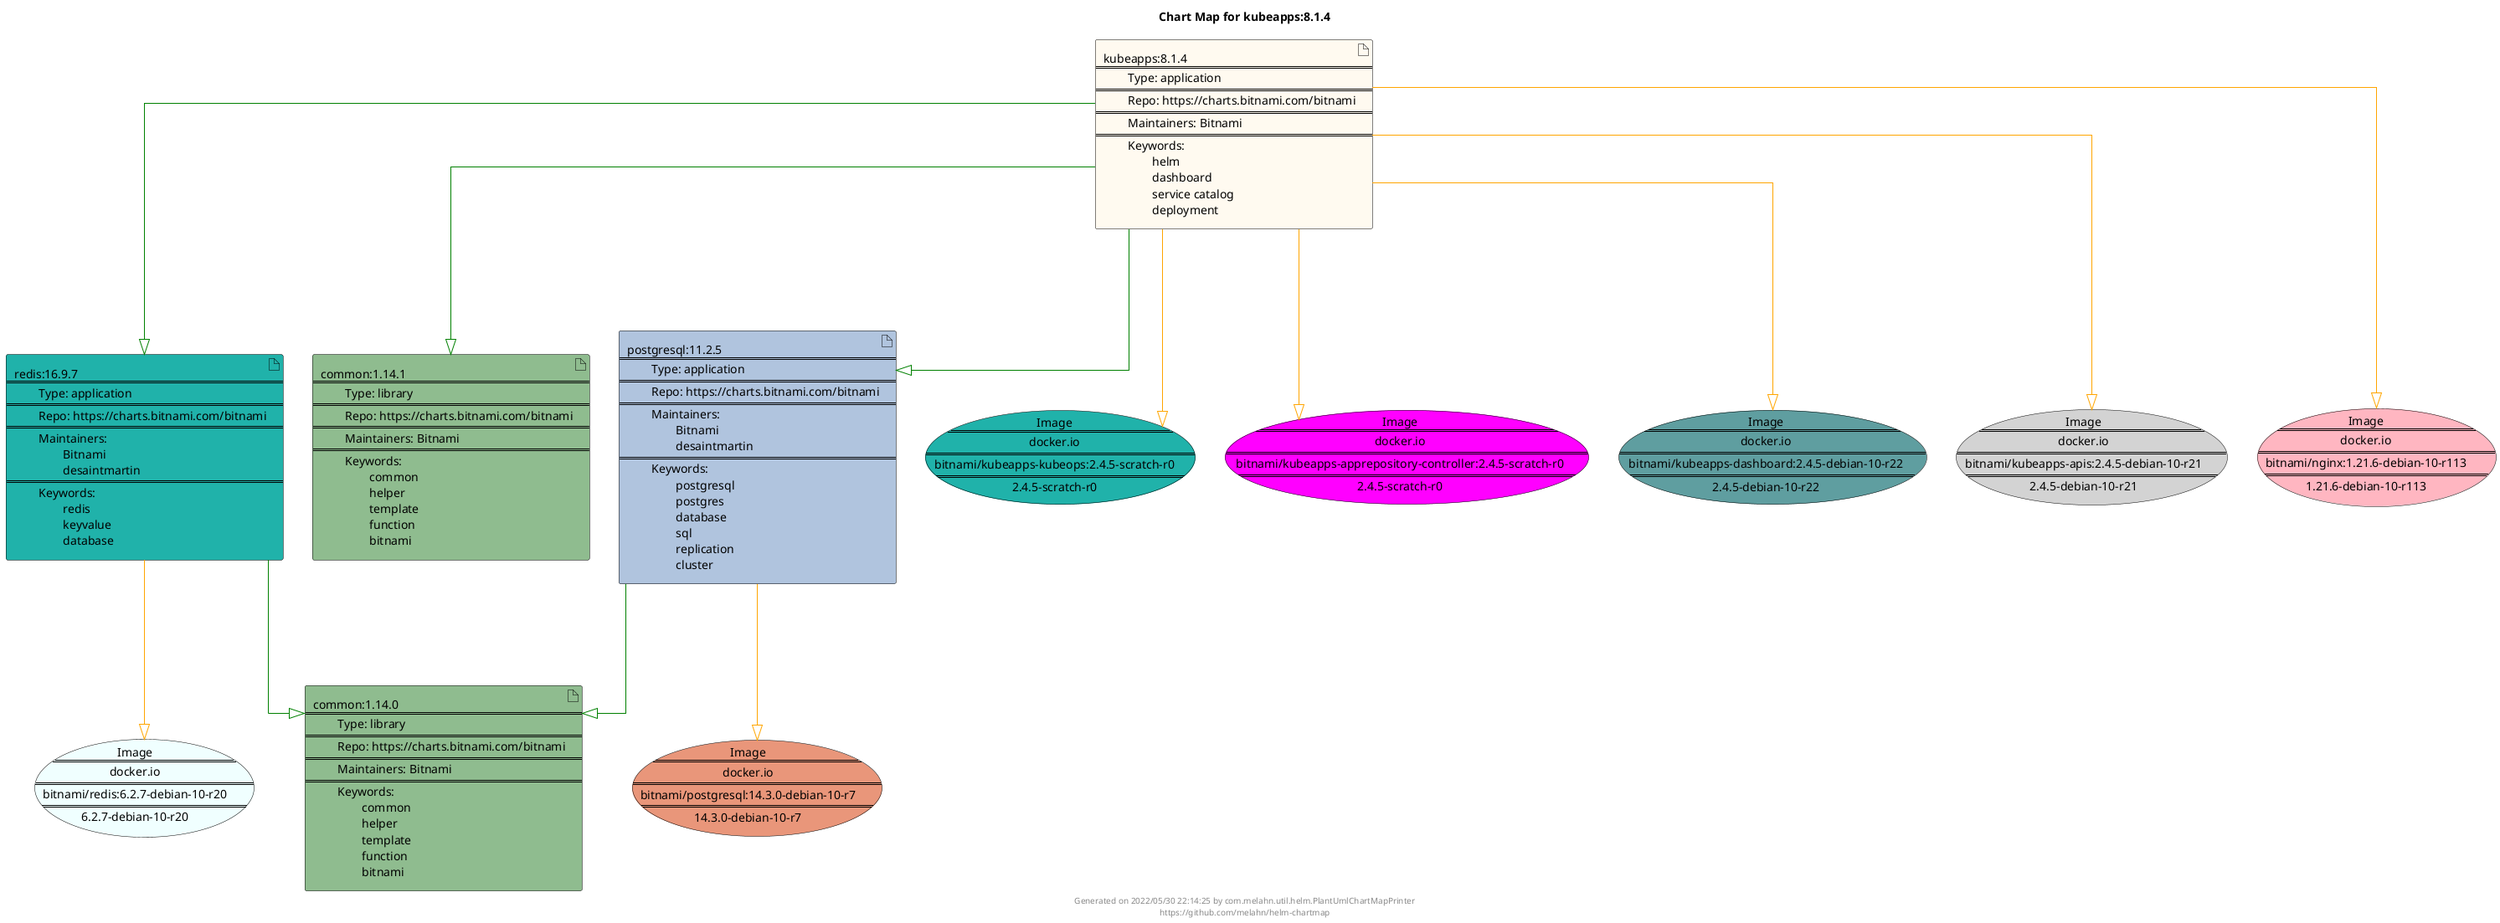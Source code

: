 @startuml
skinparam linetype ortho
skinparam backgroundColor white
skinparam usecaseBorderColor black
skinparam usecaseArrowColor LightSlateGray
skinparam artifactBorderColor black
skinparam artifactArrowColor LightSlateGray

title Chart Map for kubeapps:8.1.4

'There are 5 referenced Helm Charts
artifact "redis:16.9.7\n====\n\tType: application\n====\n\tRepo: https://charts.bitnami.com/bitnami\n====\n\tMaintainers: \n\t\tBitnami\n\t\tdesaintmartin\n====\n\tKeywords: \n\t\tredis\n\t\tkeyvalue\n\t\tdatabase" as redis_16_9_7 #LightSeaGreen
artifact "kubeapps:8.1.4\n====\n\tType: application\n====\n\tRepo: https://charts.bitnami.com/bitnami\n====\n\tMaintainers: Bitnami\n====\n\tKeywords: \n\t\thelm\n\t\tdashboard\n\t\tservice catalog\n\t\tdeployment" as kubeapps_8_1_4 #FloralWhite
artifact "common:1.14.0\n====\n\tType: library\n====\n\tRepo: https://charts.bitnami.com/bitnami\n====\n\tMaintainers: Bitnami\n====\n\tKeywords: \n\t\tcommon\n\t\thelper\n\t\ttemplate\n\t\tfunction\n\t\tbitnami" as common_1_14_0 #DarkSeaGreen
artifact "common:1.14.1\n====\n\tType: library\n====\n\tRepo: https://charts.bitnami.com/bitnami\n====\n\tMaintainers: Bitnami\n====\n\tKeywords: \n\t\tcommon\n\t\thelper\n\t\ttemplate\n\t\tfunction\n\t\tbitnami" as common_1_14_1 #DarkSeaGreen
artifact "postgresql:11.2.5\n====\n\tType: application\n====\n\tRepo: https://charts.bitnami.com/bitnami\n====\n\tMaintainers: \n\t\tBitnami\n\t\tdesaintmartin\n====\n\tKeywords: \n\t\tpostgresql\n\t\tpostgres\n\t\tdatabase\n\t\tsql\n\t\treplication\n\t\tcluster" as postgresql_11_2_5 #LightSteelBlue

'There are 7 referenced Docker Images
usecase "Image\n====\ndocker.io\n====\nbitnami/kubeapps-kubeops:2.4.5-scratch-r0\n====\n2.4.5-scratch-r0" as docker_io_bitnami_kubeapps_kubeops_2_4_5_scratch_r0 #LightSeaGreen
usecase "Image\n====\ndocker.io\n====\nbitnami/kubeapps-apprepository-controller:2.4.5-scratch-r0\n====\n2.4.5-scratch-r0" as docker_io_bitnami_kubeapps_apprepository_controller_2_4_5_scratch_r0 #Fuchsia
usecase "Image\n====\ndocker.io\n====\nbitnami/redis:6.2.7-debian-10-r20\n====\n6.2.7-debian-10-r20" as docker_io_bitnami_redis_6_2_7_debian_10_r20 #Azure
usecase "Image\n====\ndocker.io\n====\nbitnami/kubeapps-dashboard:2.4.5-debian-10-r22\n====\n2.4.5-debian-10-r22" as docker_io_bitnami_kubeapps_dashboard_2_4_5_debian_10_r22 #CadetBlue
usecase "Image\n====\ndocker.io\n====\nbitnami/kubeapps-apis:2.4.5-debian-10-r21\n====\n2.4.5-debian-10-r21" as docker_io_bitnami_kubeapps_apis_2_4_5_debian_10_r21 #LightGrey
usecase "Image\n====\ndocker.io\n====\nbitnami/postgresql:14.3.0-debian-10-r7\n====\n14.3.0-debian-10-r7" as docker_io_bitnami_postgresql_14_3_0_debian_10_r7 #DarkSalmon
usecase "Image\n====\ndocker.io\n====\nbitnami/nginx:1.21.6-debian-10-r113\n====\n1.21.6-debian-10-r113" as docker_io_bitnami_nginx_1_21_6_debian_10_r113 #LightPink

'Chart Dependencies
kubeapps_8_1_4--[#green]-|>common_1_14_1
kubeapps_8_1_4--[#green]-|>redis_16_9_7
redis_16_9_7--[#green]-|>common_1_14_0
kubeapps_8_1_4--[#green]-|>postgresql_11_2_5
postgresql_11_2_5--[#green]-|>common_1_14_0
redis_16_9_7--[#orange]-|>docker_io_bitnami_redis_6_2_7_debian_10_r20
kubeapps_8_1_4--[#orange]-|>docker_io_bitnami_kubeapps_dashboard_2_4_5_debian_10_r22
kubeapps_8_1_4--[#orange]-|>docker_io_bitnami_nginx_1_21_6_debian_10_r113
kubeapps_8_1_4--[#orange]-|>docker_io_bitnami_kubeapps_apprepository_controller_2_4_5_scratch_r0
kubeapps_8_1_4--[#orange]-|>docker_io_bitnami_kubeapps_apis_2_4_5_debian_10_r21
kubeapps_8_1_4--[#orange]-|>docker_io_bitnami_kubeapps_kubeops_2_4_5_scratch_r0
postgresql_11_2_5--[#orange]-|>docker_io_bitnami_postgresql_14_3_0_debian_10_r7

center footer Generated on 2022/05/30 22:14:25 by com.melahn.util.helm.PlantUmlChartMapPrinter\nhttps://github.com/melahn/helm-chartmap
@enduml
